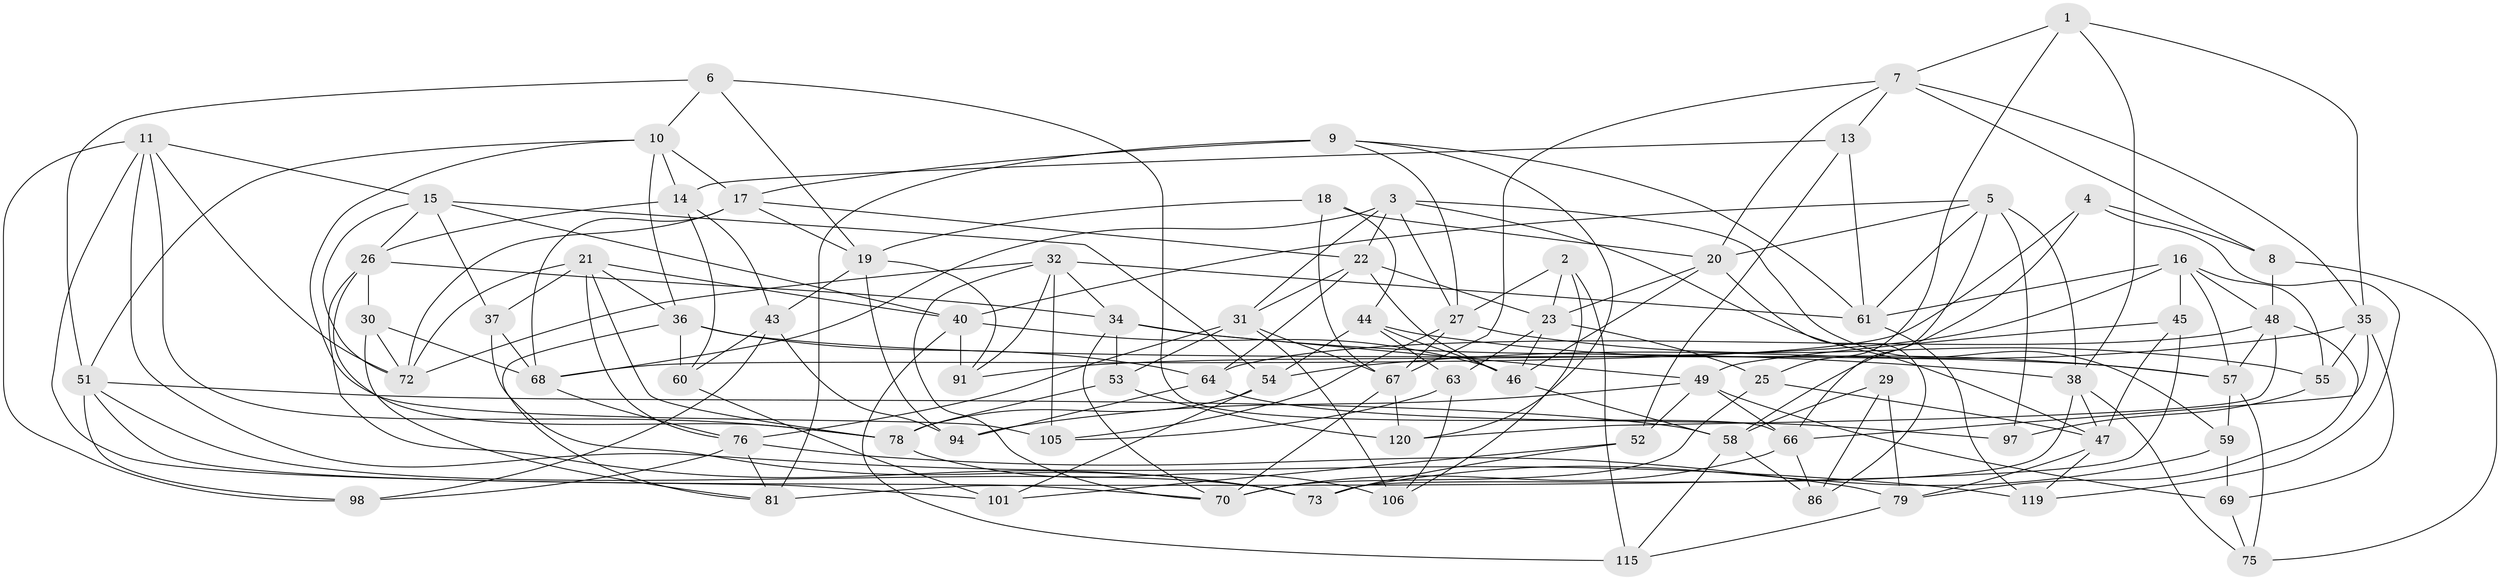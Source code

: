 // original degree distribution, {4: 1.0}
// Generated by graph-tools (version 1.1) at 2025/42/03/06/25 10:42:19]
// undirected, 77 vertices, 195 edges
graph export_dot {
graph [start="1"]
  node [color=gray90,style=filled];
  1;
  2;
  3 [super="+12"];
  4;
  5 [super="+112"];
  6;
  7 [super="+24"];
  8;
  9 [super="+116"];
  10 [super="+83"];
  11 [super="+50"];
  13;
  14 [super="+87"];
  15 [super="+90"];
  16 [super="+33"];
  17 [super="+96"];
  18;
  19 [super="+56"];
  20 [super="+102"];
  21 [super="+65"];
  22 [super="+28"];
  23 [super="+85"];
  25;
  26 [super="+122"];
  27 [super="+42"];
  29;
  30;
  31 [super="+39"];
  32 [super="+82"];
  34 [super="+109"];
  35 [super="+41"];
  36 [super="+99"];
  37;
  38 [super="+71"];
  40 [super="+89"];
  43 [super="+110"];
  44 [super="+93"];
  45;
  46 [super="+108"];
  47 [super="+103"];
  48 [super="+123"];
  49 [super="+80"];
  51 [super="+118"];
  52;
  53;
  54 [super="+95"];
  55;
  57 [super="+77"];
  58 [super="+62"];
  59;
  60;
  61 [super="+107"];
  63;
  64 [super="+121"];
  66 [super="+104"];
  67 [super="+74"];
  68 [super="+114"];
  69;
  70 [super="+84"];
  72 [super="+88"];
  73 [super="+111"];
  75;
  76 [super="+92"];
  78 [super="+117"];
  79 [super="+100"];
  81 [super="+113"];
  86;
  91;
  94;
  97;
  98;
  101;
  105;
  106;
  115;
  119;
  120;
  1 -- 25;
  1 -- 38;
  1 -- 7;
  1 -- 35;
  2 -- 27;
  2 -- 115;
  2 -- 23;
  2 -- 106;
  3 -- 22;
  3 -- 47;
  3 -- 27;
  3 -- 59;
  3 -- 31;
  3 -- 68;
  4 -- 8;
  4 -- 119;
  4 -- 58;
  4 -- 68;
  5 -- 97;
  5 -- 66;
  5 -- 40;
  5 -- 20;
  5 -- 38;
  5 -- 61;
  6 -- 66;
  6 -- 19;
  6 -- 51;
  6 -- 10;
  7 -- 8;
  7 -- 67;
  7 -- 13;
  7 -- 35;
  7 -- 20;
  8 -- 75;
  8 -- 48;
  9 -- 81 [weight=2];
  9 -- 120;
  9 -- 17;
  9 -- 27;
  9 -- 61;
  10 -- 14;
  10 -- 105;
  10 -- 17;
  10 -- 51;
  10 -- 36;
  11 -- 119;
  11 -- 98;
  11 -- 15;
  11 -- 72;
  11 -- 101;
  11 -- 78;
  13 -- 61;
  13 -- 52;
  13 -- 14;
  14 -- 60;
  14 -- 43 [weight=2];
  14 -- 26;
  15 -- 72;
  15 -- 40;
  15 -- 37;
  15 -- 54;
  15 -- 26;
  16 -- 91;
  16 -- 57;
  16 -- 45;
  16 -- 48;
  16 -- 61;
  16 -- 55;
  17 -- 68;
  17 -- 72;
  17 -- 19;
  17 -- 22;
  18 -- 67;
  18 -- 20;
  18 -- 44;
  18 -- 19;
  19 -- 43;
  19 -- 91;
  19 -- 94;
  20 -- 86;
  20 -- 23;
  20 -- 46;
  21 -- 37;
  21 -- 72;
  21 -- 36;
  21 -- 40;
  21 -- 76;
  21 -- 78;
  22 -- 46;
  22 -- 23;
  22 -- 64;
  22 -- 31;
  23 -- 25;
  23 -- 63;
  23 -- 46;
  25 -- 47;
  25 -- 70;
  26 -- 30;
  26 -- 78;
  26 -- 73;
  26 -- 34;
  27 -- 105;
  27 -- 55;
  27 -- 67;
  29 -- 86;
  29 -- 79 [weight=2];
  29 -- 58;
  30 -- 72;
  30 -- 81;
  30 -- 68;
  31 -- 53;
  31 -- 76;
  31 -- 106;
  31 -- 67;
  32 -- 91;
  32 -- 61;
  32 -- 105;
  32 -- 34;
  32 -- 70;
  32 -- 72;
  34 -- 49;
  34 -- 38;
  34 -- 53;
  34 -- 70;
  35 -- 69;
  35 -- 66;
  35 -- 55;
  35 -- 54;
  36 -- 60;
  36 -- 64;
  36 -- 81;
  36 -- 57;
  37 -- 68;
  37 -- 73;
  38 -- 73;
  38 -- 47;
  38 -- 75;
  40 -- 46;
  40 -- 115;
  40 -- 91;
  43 -- 60;
  43 -- 98;
  43 -- 94;
  44 -- 63;
  44 -- 54 [weight=2];
  44 -- 57;
  44 -- 46;
  45 -- 81;
  45 -- 49;
  45 -- 47;
  46 -- 58;
  47 -- 119;
  47 -- 79;
  48 -- 57;
  48 -- 64;
  48 -- 120;
  48 -- 79;
  49 -- 69;
  49 -- 52;
  49 -- 66;
  49 -- 94;
  51 -- 58;
  51 -- 70;
  51 -- 73;
  51 -- 98;
  52 -- 101;
  52 -- 73;
  53 -- 120;
  53 -- 78;
  54 -- 101;
  54 -- 78;
  55 -- 97;
  57 -- 59;
  57 -- 75;
  58 -- 115;
  58 -- 86;
  59 -- 69;
  59 -- 73;
  60 -- 101;
  61 -- 119;
  63 -- 106;
  63 -- 105;
  64 -- 97 [weight=2];
  64 -- 94;
  66 -- 70;
  66 -- 86;
  67 -- 120;
  67 -- 70;
  68 -- 76;
  69 -- 75;
  76 -- 98;
  76 -- 81;
  76 -- 79;
  78 -- 106;
  79 -- 115;
}
